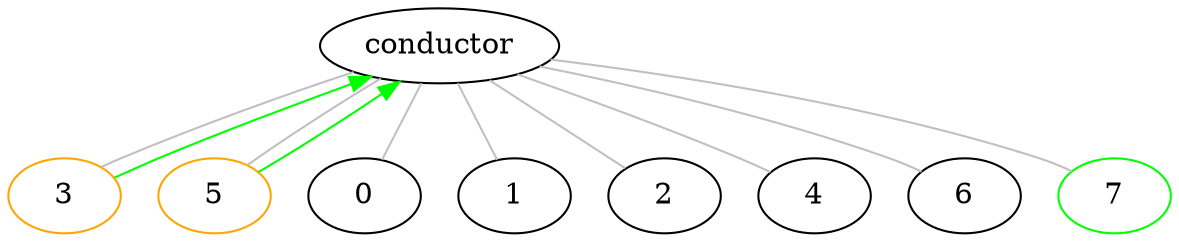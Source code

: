 digraph g {
    0 [color=black]
    1 [color=black]
    2 [color=black]
    3 [color=orange]
    4 [color=black]
    5 [color=orange]
    6 [color=black]
    7 [color=green]
    subgraph A {
        edge [dir=none, color=grey]
        conductor -> 0 
        conductor -> 1
        conductor -> 2
        conductor -> 3
        conductor -> 4
        conductor -> 5
        conductor -> 6
        conductor -> 7
    }
    subgraph B {
        edge [color=green]
        3 -> conductor
        5 -> conductor
    }
}
